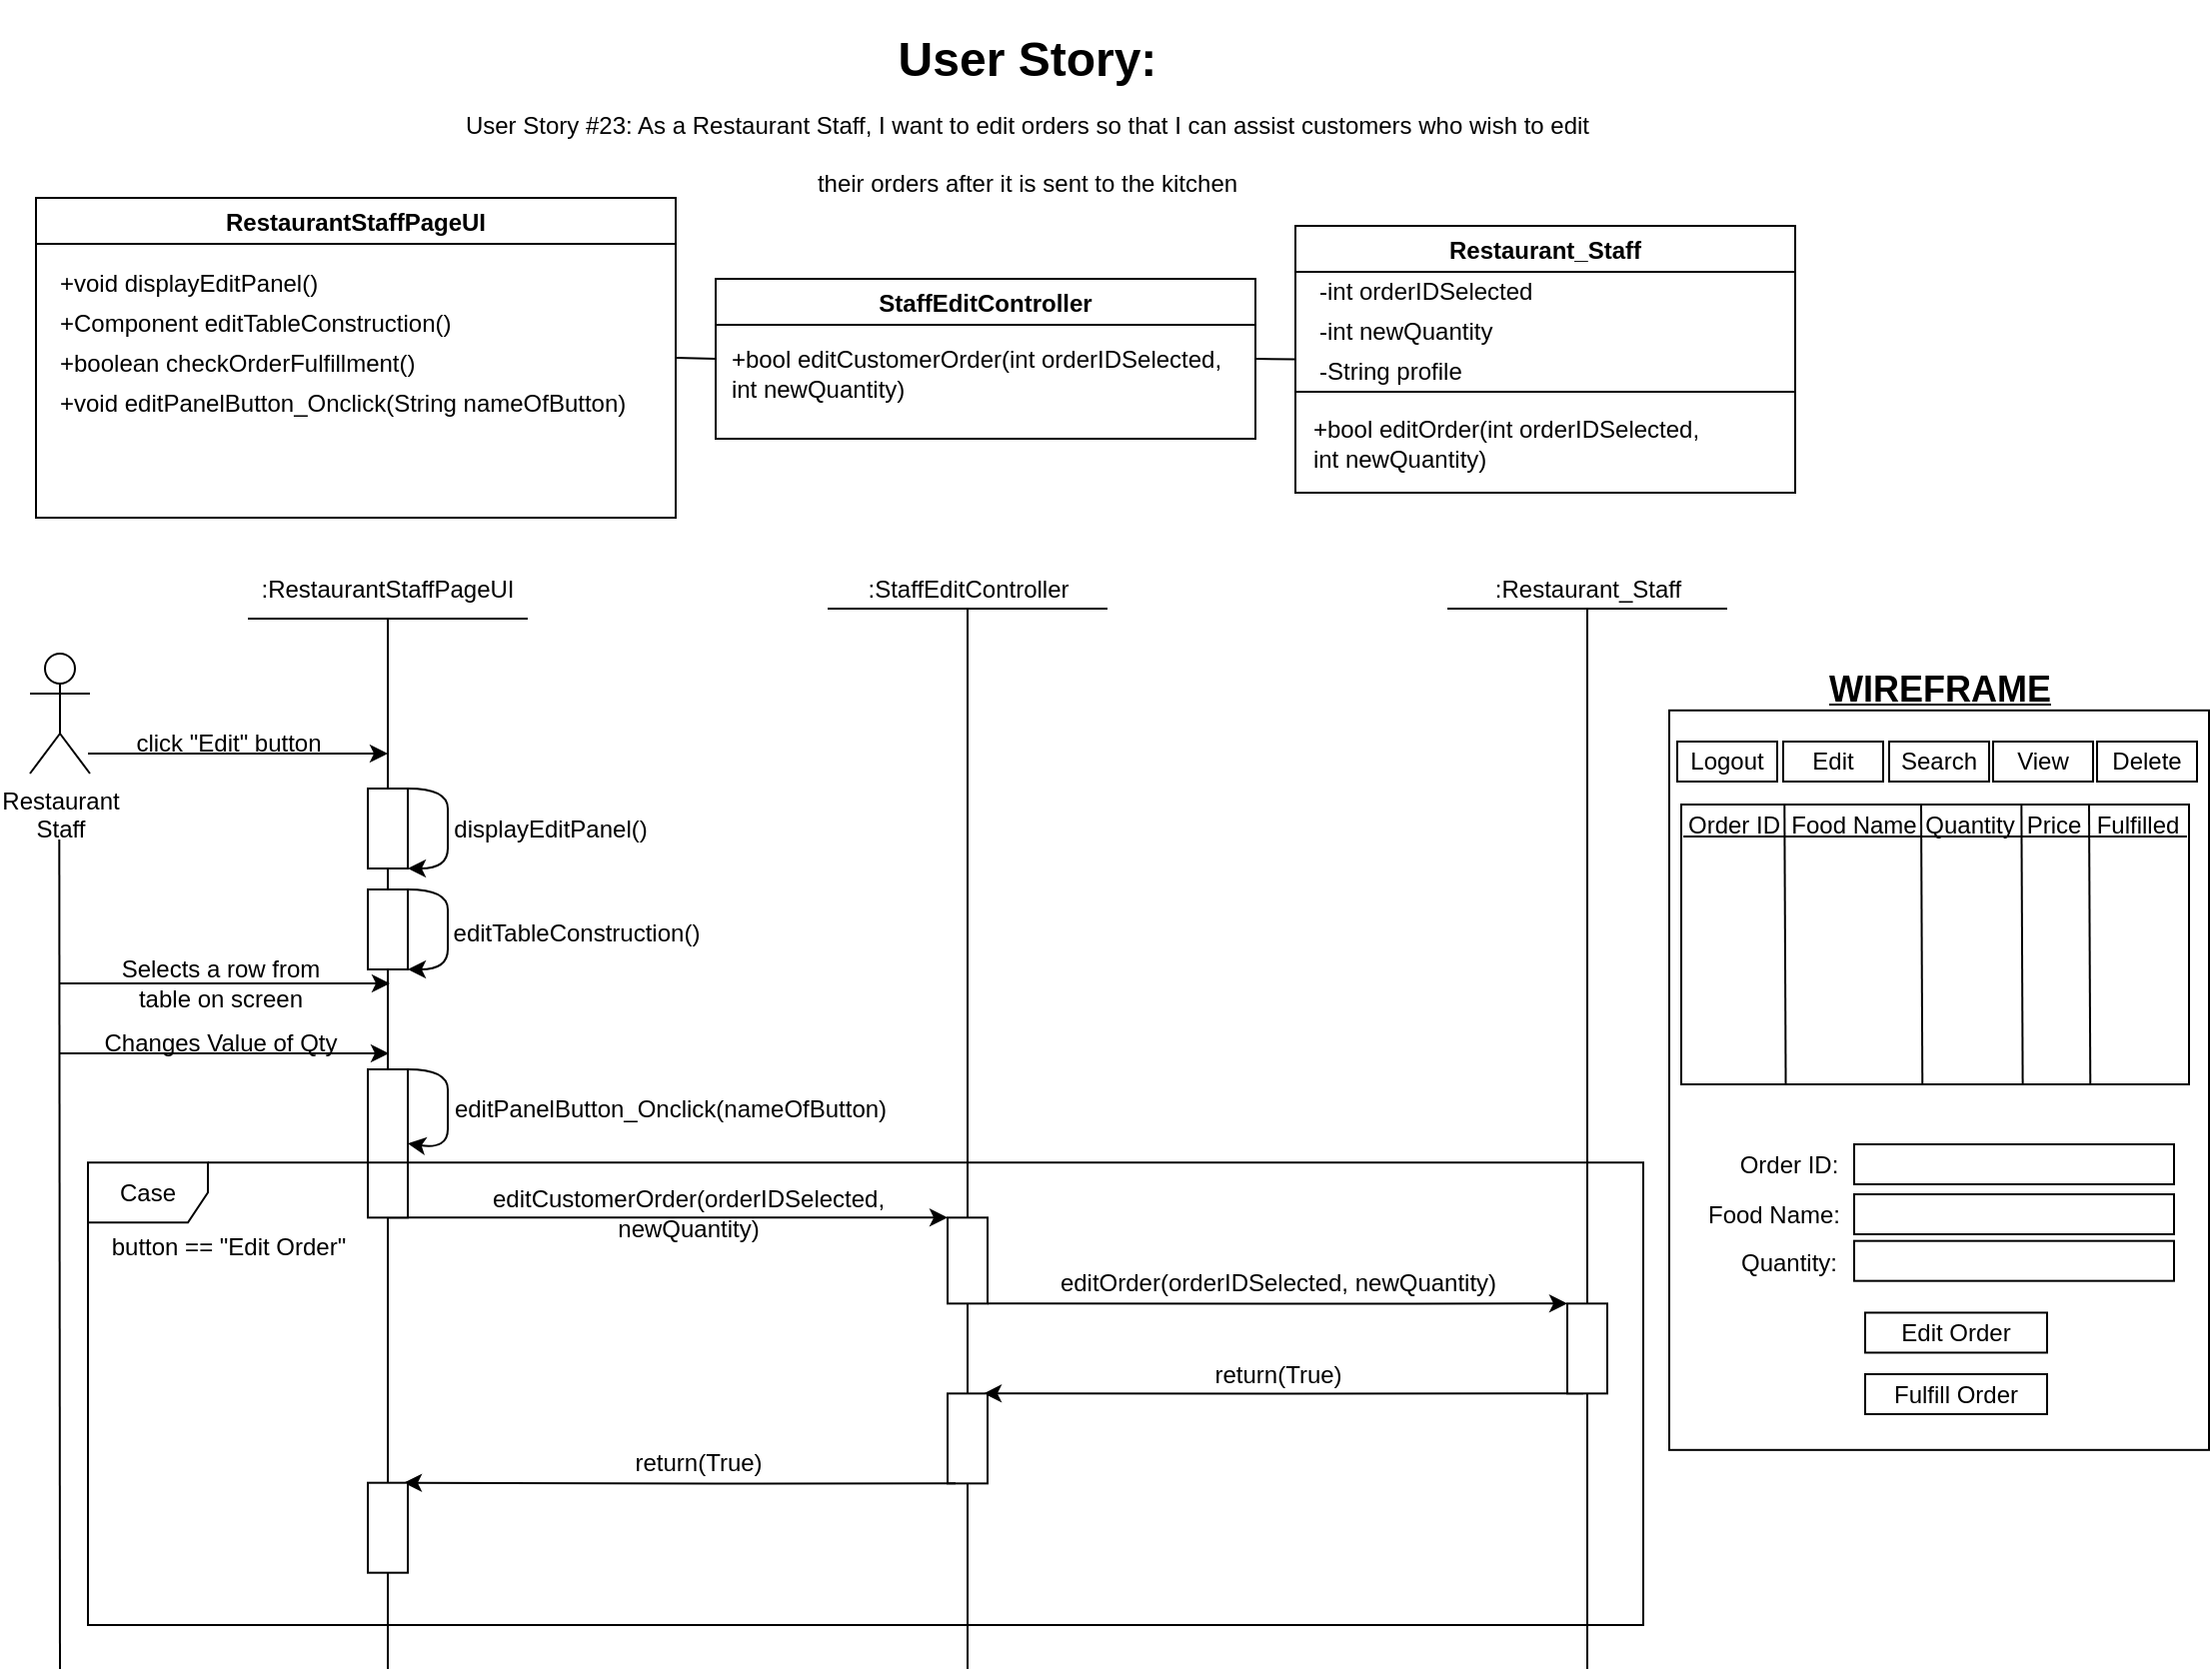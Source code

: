 <mxfile version="17.4.2" type="device"><diagram id="kgpKYQtTHZ0yAKxKKP6v" name="Page-1"><mxGraphModel dx="1574" dy="1293" grid="1" gridSize="10" guides="1" tooltips="1" connect="1" arrows="1" fold="1" page="1" pageScale="1" pageWidth="1100" pageHeight="850" math="0" shadow="0"><root><mxCell id="0"/><mxCell id="1" parent="0"/><mxCell id="jZgrcrFYeaZh8gr0yXMg-41" value="" style="rounded=0;whiteSpace=wrap;html=1;" parent="1" vertex="1"><mxGeometry x="850" y="360.41" width="270" height="370" as="geometry"/></mxCell><mxCell id="jZgrcrFYeaZh8gr0yXMg-2" value="RestaurantStaffPageUI" style="swimlane;" parent="1" vertex="1"><mxGeometry x="33" y="104" width="320" height="160" as="geometry"/></mxCell><mxCell id="jZgrcrFYeaZh8gr0yXMg-3" value="+void displayEditPanel()" style="text;html=1;align=left;verticalAlign=middle;resizable=0;points=[];autosize=1;strokeColor=none;fillColor=none;" parent="jZgrcrFYeaZh8gr0yXMg-2" vertex="1"><mxGeometry x="10" y="33" width="140" height="20" as="geometry"/></mxCell><mxCell id="jZgrcrFYeaZh8gr0yXMg-5" value="+Component editTableConstruction()" style="text;html=1;align=left;verticalAlign=middle;resizable=0;points=[];autosize=1;strokeColor=none;fillColor=none;" parent="jZgrcrFYeaZh8gr0yXMg-2" vertex="1"><mxGeometry x="10" y="53" width="210" height="20" as="geometry"/></mxCell><mxCell id="jZgrcrFYeaZh8gr0yXMg-97" value="+boolean checkOrderFulfillment()" style="text;html=1;align=left;verticalAlign=middle;resizable=0;points=[];autosize=1;strokeColor=none;fillColor=none;" parent="jZgrcrFYeaZh8gr0yXMg-2" vertex="1"><mxGeometry x="10" y="73" width="190" height="20" as="geometry"/></mxCell><mxCell id="jZgrcrFYeaZh8gr0yXMg-98" value="+void editPanelButton_Onclick(String nameOfButton)" style="text;html=1;align=left;verticalAlign=middle;resizable=0;points=[];autosize=1;strokeColor=none;fillColor=none;" parent="jZgrcrFYeaZh8gr0yXMg-2" vertex="1"><mxGeometry x="10" y="93" width="300" height="20" as="geometry"/></mxCell><mxCell id="jZgrcrFYeaZh8gr0yXMg-6" value="StaffEditController" style="swimlane;startSize=23;" parent="1" vertex="1"><mxGeometry x="373" y="144.5" width="270" height="80" as="geometry"/></mxCell><mxCell id="jZgrcrFYeaZh8gr0yXMg-7" value="&lt;div style=&quot;text-align: left&quot;&gt;&lt;span&gt;+bool editCustomerOrder(int orderIDSelected,&lt;/span&gt;&lt;/div&gt;&lt;div style=&quot;text-align: left&quot;&gt;&lt;span&gt;int newQuantity)&lt;/span&gt;&lt;/div&gt;" style="text;html=1;align=center;verticalAlign=middle;resizable=0;points=[];autosize=1;strokeColor=none;fillColor=none;" parent="jZgrcrFYeaZh8gr0yXMg-6" vertex="1"><mxGeometry y="32" width="260" height="30" as="geometry"/></mxCell><mxCell id="jZgrcrFYeaZh8gr0yXMg-8" value="Restaurant_Staff" style="swimlane;" parent="1" vertex="1"><mxGeometry x="663" y="118" width="250" height="133.5" as="geometry"/></mxCell><mxCell id="jZgrcrFYeaZh8gr0yXMg-9" value="-int orderIDSelected" style="text;html=1;align=left;verticalAlign=middle;resizable=0;points=[];autosize=1;strokeColor=none;fillColor=none;" parent="jZgrcrFYeaZh8gr0yXMg-8" vertex="1"><mxGeometry x="10" y="23" width="120" height="20" as="geometry"/></mxCell><mxCell id="jZgrcrFYeaZh8gr0yXMg-10" value="-int newQuantity" style="text;html=1;align=left;verticalAlign=middle;resizable=0;points=[];autosize=1;strokeColor=none;fillColor=none;" parent="jZgrcrFYeaZh8gr0yXMg-8" vertex="1"><mxGeometry x="10" y="43" width="100" height="20" as="geometry"/></mxCell><mxCell id="jZgrcrFYeaZh8gr0yXMg-11" value="-String profile" style="text;html=1;align=left;verticalAlign=middle;resizable=0;points=[];autosize=1;strokeColor=none;fillColor=none;" parent="jZgrcrFYeaZh8gr0yXMg-8" vertex="1"><mxGeometry x="10" y="63" width="90" height="20" as="geometry"/></mxCell><mxCell id="jZgrcrFYeaZh8gr0yXMg-12" value="" style="endArrow=none;html=1;rounded=0;" parent="jZgrcrFYeaZh8gr0yXMg-8" edge="1"><mxGeometry width="50" height="50" relative="1" as="geometry"><mxPoint y="83" as="sourcePoint"/><mxPoint x="250" y="83" as="targetPoint"/></mxGeometry></mxCell><mxCell id="jZgrcrFYeaZh8gr0yXMg-14" value="&lt;div style=&quot;text-align: justify&quot;&gt;&lt;span&gt;+bool editOrder(int orderIDSelected,&lt;/span&gt;&lt;/div&gt;&lt;div style=&quot;text-align: justify&quot;&gt;&lt;span&gt;int newQuantity)&lt;/span&gt;&lt;/div&gt;" style="text;html=1;align=center;verticalAlign=middle;resizable=0;points=[];autosize=1;strokeColor=none;fillColor=none;" parent="jZgrcrFYeaZh8gr0yXMg-8" vertex="1"><mxGeometry y="93.5" width="210" height="30" as="geometry"/></mxCell><mxCell id="jZgrcrFYeaZh8gr0yXMg-15" value="" style="endArrow=none;html=1;rounded=0;exitX=1;exitY=0.5;exitDx=0;exitDy=0;entryX=0;entryY=0.5;entryDx=0;entryDy=0;" parent="1" source="jZgrcrFYeaZh8gr0yXMg-2" target="jZgrcrFYeaZh8gr0yXMg-6" edge="1"><mxGeometry width="50" height="50" relative="1" as="geometry"><mxPoint x="579" y="414.5" as="sourcePoint"/><mxPoint x="629" y="364.5" as="targetPoint"/></mxGeometry></mxCell><mxCell id="jZgrcrFYeaZh8gr0yXMg-16" value="" style="endArrow=none;html=1;rounded=0;entryX=0;entryY=0.5;entryDx=0;entryDy=0;exitX=1;exitY=0.5;exitDx=0;exitDy=0;" parent="1" source="jZgrcrFYeaZh8gr0yXMg-6" target="jZgrcrFYeaZh8gr0yXMg-8" edge="1"><mxGeometry width="50" height="50" relative="1" as="geometry"><mxPoint x="579" y="234.5" as="sourcePoint"/><mxPoint x="579" y="264.5" as="targetPoint"/></mxGeometry></mxCell><mxCell id="jZgrcrFYeaZh8gr0yXMg-17" style="edgeStyle=orthogonalEdgeStyle;rounded=0;orthogonalLoop=1;jettySize=auto;html=1;" parent="1" edge="1"><mxGeometry relative="1" as="geometry"><mxPoint x="209" y="382" as="targetPoint"/><Array as="points"><mxPoint x="109" y="382"/><mxPoint x="109" y="382"/></Array><mxPoint x="59" y="382" as="sourcePoint"/></mxGeometry></mxCell><mxCell id="jZgrcrFYeaZh8gr0yXMg-18" value="Restaurant&lt;br&gt;Staff" style="shape=umlActor;verticalLabelPosition=bottom;verticalAlign=top;html=1;outlineConnect=0;" parent="1" vertex="1"><mxGeometry x="30" y="332" width="30" height="60" as="geometry"/></mxCell><mxCell id="jZgrcrFYeaZh8gr0yXMg-19" value=":RestaurantStaffPageUI" style="text;html=1;strokeColor=none;fillColor=none;align=center;verticalAlign=middle;whiteSpace=wrap;rounded=0;" parent="1" vertex="1"><mxGeometry x="179" y="284.5" width="60" height="30" as="geometry"/></mxCell><mxCell id="jZgrcrFYeaZh8gr0yXMg-20" value=":StaffEditController" style="text;html=1;align=center;verticalAlign=middle;resizable=0;points=[];autosize=1;strokeColor=none;fillColor=none;" parent="1" vertex="1"><mxGeometry x="439" y="289.5" width="120" height="20" as="geometry"/></mxCell><mxCell id="jZgrcrFYeaZh8gr0yXMg-21" value=":Restaurant_Staff" style="text;html=1;align=center;verticalAlign=middle;resizable=0;points=[];autosize=1;strokeColor=none;fillColor=none;" parent="1" vertex="1"><mxGeometry x="754" y="289.5" width="110" height="20" as="geometry"/></mxCell><mxCell id="jZgrcrFYeaZh8gr0yXMg-22" value="" style="endArrow=none;html=1;rounded=0;" parent="1" edge="1"><mxGeometry width="50" height="50" relative="1" as="geometry"><mxPoint x="139" y="314.5" as="sourcePoint"/><mxPoint x="279.0" y="314.5" as="targetPoint"/></mxGeometry></mxCell><mxCell id="jZgrcrFYeaZh8gr0yXMg-23" value="" style="endArrow=none;html=1;rounded=0;" parent="1" edge="1"><mxGeometry width="50" height="50" relative="1" as="geometry"><mxPoint x="429.0" y="309.5" as="sourcePoint"/><mxPoint x="569" y="309.5" as="targetPoint"/></mxGeometry></mxCell><mxCell id="jZgrcrFYeaZh8gr0yXMg-24" value="" style="endArrow=none;html=1;rounded=0;" parent="1" edge="1"><mxGeometry width="50" height="50" relative="1" as="geometry"><mxPoint x="739" y="309.5" as="sourcePoint"/><mxPoint x="879" y="309.5" as="targetPoint"/></mxGeometry></mxCell><mxCell id="jZgrcrFYeaZh8gr0yXMg-25" value="" style="curved=1;endArrow=classic;html=1;rounded=0;entryX=1;entryY=0.5;entryDx=0;entryDy=0;exitX=1;exitY=0;exitDx=0;exitDy=0;" parent="1" source="jZgrcrFYeaZh8gr0yXMg-60" target="jZgrcrFYeaZh8gr0yXMg-60" edge="1"><mxGeometry width="50" height="50" relative="1" as="geometry"><mxPoint x="219" y="600.0" as="sourcePoint"/><mxPoint x="269" y="550" as="targetPoint"/><Array as="points"><mxPoint x="239" y="540"/><mxPoint x="239" y="560"/><mxPoint x="239" y="580"/></Array></mxGeometry></mxCell><mxCell id="jZgrcrFYeaZh8gr0yXMg-26" value="&lt;span style=&quot;text-align: left&quot;&gt;editPanelButton_Onclick(nameOfButton)&lt;/span&gt;" style="text;html=1;align=center;verticalAlign=middle;resizable=0;points=[];autosize=1;strokeColor=none;fillColor=none;" parent="1" vertex="1"><mxGeometry x="235" y="550" width="230" height="20" as="geometry"/></mxCell><mxCell id="jZgrcrFYeaZh8gr0yXMg-27" value="" style="endArrow=classic;html=1;rounded=0;entryX=0;entryY=0;entryDx=0;entryDy=0;" parent="1" edge="1"><mxGeometry width="50" height="50" relative="1" as="geometry"><mxPoint x="209" y="614.17" as="sourcePoint"/><mxPoint x="489" y="614.17" as="targetPoint"/></mxGeometry></mxCell><mxCell id="jZgrcrFYeaZh8gr0yXMg-28" value="editCustomerOrder(orderIDSelected,&lt;br&gt;newQuantity)" style="text;html=1;align=center;verticalAlign=middle;resizable=0;points=[];autosize=1;strokeColor=none;fillColor=none;" parent="1" vertex="1"><mxGeometry x="254" y="597.17" width="210" height="30" as="geometry"/></mxCell><mxCell id="jZgrcrFYeaZh8gr0yXMg-29" style="edgeStyle=orthogonalEdgeStyle;rounded=0;orthogonalLoop=1;jettySize=auto;html=1;exitX=1;exitY=1;exitDx=0;exitDy=0;entryX=0;entryY=0;entryDx=0;entryDy=0;" parent="1" source="jZgrcrFYeaZh8gr0yXMg-57" target="jZgrcrFYeaZh8gr0yXMg-53" edge="1"><mxGeometry relative="1" as="geometry"><Array as="points"><mxPoint x="723" y="657.17"/><mxPoint x="723" y="657.17"/></Array><mxPoint x="509" y="662.17" as="sourcePoint"/></mxGeometry></mxCell><mxCell id="jZgrcrFYeaZh8gr0yXMg-30" value="" style="endArrow=none;html=1;rounded=0;startArrow=none;entryX=0.5;entryY=1;entryDx=0;entryDy=0;entryPerimeter=0;" parent="1" source="jZgrcrFYeaZh8gr0yXMg-100" target="jZgrcrFYeaZh8gr0yXMg-20" edge="1"><mxGeometry width="50" height="50" relative="1" as="geometry"><mxPoint x="499" y="987" as="sourcePoint"/><mxPoint x="497" y="304.5" as="targetPoint"/></mxGeometry></mxCell><mxCell id="jZgrcrFYeaZh8gr0yXMg-31" value="editOrder(orderIDSelected, newQuantity)" style="text;html=1;align=center;verticalAlign=middle;resizable=0;points=[];autosize=1;strokeColor=none;fillColor=none;" parent="1" vertex="1"><mxGeometry x="539" y="637.17" width="230" height="20" as="geometry"/></mxCell><mxCell id="jZgrcrFYeaZh8gr0yXMg-34" value="" style="endArrow=none;html=1;rounded=0;entryX=0.5;entryY=0.982;entryDx=0;entryDy=0;entryPerimeter=0;" parent="1" target="jZgrcrFYeaZh8gr0yXMg-21" edge="1"><mxGeometry width="50" height="50" relative="1" as="geometry"><mxPoint x="809" y="840" as="sourcePoint"/><mxPoint x="809" y="314.5" as="targetPoint"/></mxGeometry></mxCell><mxCell id="jZgrcrFYeaZh8gr0yXMg-42" value="Logout" style="rounded=0;whiteSpace=wrap;html=1;" parent="1" vertex="1"><mxGeometry x="854" y="376" width="50" height="20" as="geometry"/></mxCell><mxCell id="jZgrcrFYeaZh8gr0yXMg-43" value="Edit" style="rounded=0;whiteSpace=wrap;html=1;" parent="1" vertex="1"><mxGeometry x="907" y="376" width="50" height="20" as="geometry"/></mxCell><mxCell id="jZgrcrFYeaZh8gr0yXMg-44" value="Search" style="rounded=0;whiteSpace=wrap;html=1;" parent="1" vertex="1"><mxGeometry x="960" y="376" width="50" height="20" as="geometry"/></mxCell><mxCell id="jZgrcrFYeaZh8gr0yXMg-45" value="View" style="rounded=0;whiteSpace=wrap;html=1;" parent="1" vertex="1"><mxGeometry x="1012" y="376" width="50" height="20" as="geometry"/></mxCell><mxCell id="jZgrcrFYeaZh8gr0yXMg-46" value="Delete" style="rounded=0;whiteSpace=wrap;html=1;" parent="1" vertex="1"><mxGeometry x="1064" y="376" width="50" height="20" as="geometry"/></mxCell><mxCell id="jZgrcrFYeaZh8gr0yXMg-47" value="Order ID:" style="text;html=1;strokeColor=none;fillColor=none;align=center;verticalAlign=middle;whiteSpace=wrap;rounded=0;" parent="1" vertex="1"><mxGeometry x="879.5" y="572.5" width="60" height="30" as="geometry"/></mxCell><mxCell id="jZgrcrFYeaZh8gr0yXMg-48" value="Food Name:" style="text;html=1;strokeColor=none;fillColor=none;align=center;verticalAlign=middle;whiteSpace=wrap;rounded=0;" parent="1" vertex="1"><mxGeometry x="865.25" y="597.5" width="74.5" height="30" as="geometry"/></mxCell><mxCell id="jZgrcrFYeaZh8gr0yXMg-49" value="" style="rounded=0;whiteSpace=wrap;html=1;" parent="1" vertex="1"><mxGeometry x="942.5" y="577.5" width="160" height="20" as="geometry"/></mxCell><mxCell id="jZgrcrFYeaZh8gr0yXMg-50" value="" style="rounded=0;whiteSpace=wrap;html=1;" parent="1" vertex="1"><mxGeometry x="942.5" y="602.5" width="160" height="20" as="geometry"/></mxCell><mxCell id="jZgrcrFYeaZh8gr0yXMg-51" value="Edit Order" style="rounded=0;whiteSpace=wrap;html=1;" parent="1" vertex="1"><mxGeometry x="948" y="661.73" width="91" height="20" as="geometry"/></mxCell><mxCell id="jZgrcrFYeaZh8gr0yXMg-52" value="&lt;b&gt;&lt;u&gt;&lt;font style=&quot;font-size: 18px&quot;&gt;WIREFRAME&lt;/font&gt;&lt;/u&gt;&lt;/b&gt;" style="text;html=1;align=center;verticalAlign=middle;resizable=0;points=[];autosize=1;strokeColor=none;fillColor=none;" parent="1" vertex="1"><mxGeometry x="920" y="340" width="130" height="20" as="geometry"/></mxCell><mxCell id="jZgrcrFYeaZh8gr0yXMg-102" style="edgeStyle=orthogonalEdgeStyle;rounded=0;orthogonalLoop=1;jettySize=auto;html=1;exitX=0;exitY=1;exitDx=0;exitDy=0;entryX=0.5;entryY=0;entryDx=0;entryDy=0;fontSize=12;" parent="1" edge="1"><mxGeometry relative="1" as="geometry"><mxPoint x="807" y="702.17" as="sourcePoint"/><mxPoint x="507" y="702.17" as="targetPoint"/><Array as="points"><mxPoint x="663" y="702.17"/><mxPoint x="663" y="702.17"/></Array></mxGeometry></mxCell><mxCell id="jZgrcrFYeaZh8gr0yXMg-53" value="" style="rounded=0;whiteSpace=wrap;html=1;" parent="1" vertex="1"><mxGeometry x="799" y="657.17" width="20" height="45" as="geometry"/></mxCell><mxCell id="jZgrcrFYeaZh8gr0yXMg-54" value="click &quot;Edit&quot; button" style="text;html=1;align=center;verticalAlign=middle;resizable=0;points=[];autosize=1;strokeColor=none;fillColor=none;" parent="1" vertex="1"><mxGeometry x="74" y="367" width="110" height="20" as="geometry"/></mxCell><mxCell id="jZgrcrFYeaZh8gr0yXMg-57" value="" style="rounded=0;whiteSpace=wrap;html=1;" parent="1" vertex="1"><mxGeometry x="489" y="614.17" width="20" height="43" as="geometry"/></mxCell><mxCell id="jZgrcrFYeaZh8gr0yXMg-58" value="" style="endArrow=none;html=1;rounded=0;fontSize=17;" parent="1" edge="1"><mxGeometry width="50" height="50" relative="1" as="geometry"><mxPoint x="209" y="840" as="sourcePoint"/><mxPoint x="209" y="314.5" as="targetPoint"/></mxGeometry></mxCell><mxCell id="jZgrcrFYeaZh8gr0yXMg-60" value="" style="rounded=0;whiteSpace=wrap;html=1;" parent="1" vertex="1"><mxGeometry x="199" y="540" width="20" height="74.17" as="geometry"/></mxCell><mxCell id="jZgrcrFYeaZh8gr0yXMg-63" value="" style="curved=1;endArrow=classic;html=1;rounded=0;entryX=1;entryY=1;entryDx=0;entryDy=0;exitX=1;exitY=0;exitDx=0;exitDy=0;" parent="1" source="jZgrcrFYeaZh8gr0yXMg-64" target="jZgrcrFYeaZh8gr0yXMg-64" edge="1"><mxGeometry width="50" height="50" relative="1" as="geometry"><mxPoint x="219" y="459.5" as="sourcePoint"/><mxPoint x="269" y="409.5" as="targetPoint"/><Array as="points"><mxPoint x="239" y="399.5"/><mxPoint x="239" y="419.5"/><mxPoint x="239" y="439.5"/></Array></mxGeometry></mxCell><mxCell id="jZgrcrFYeaZh8gr0yXMg-64" value="" style="rounded=0;whiteSpace=wrap;html=1;" parent="1" vertex="1"><mxGeometry x="199" y="399.5" width="20" height="40" as="geometry"/></mxCell><mxCell id="jZgrcrFYeaZh8gr0yXMg-65" value="&lt;span style=&quot;font-size: 12px&quot;&gt;displayEditPanel()&lt;/span&gt;" style="text;html=1;align=center;verticalAlign=middle;resizable=0;points=[];autosize=1;strokeColor=none;fillColor=none;fontSize=16;" parent="1" vertex="1"><mxGeometry x="235" y="402.5" width="110" height="30" as="geometry"/></mxCell><mxCell id="jZgrcrFYeaZh8gr0yXMg-84" value="" style="rounded=0;whiteSpace=wrap;html=1;" parent="1" vertex="1"><mxGeometry x="856" y="407.5" width="254" height="140" as="geometry"/></mxCell><mxCell id="jZgrcrFYeaZh8gr0yXMg-81" value="Quantity:" style="text;html=1;strokeColor=none;fillColor=none;align=center;verticalAlign=middle;whiteSpace=wrap;rounded=0;" parent="1" vertex="1"><mxGeometry x="872.5" y="622.5" width="74" height="28.33" as="geometry"/></mxCell><mxCell id="jZgrcrFYeaZh8gr0yXMg-82" value="" style="rounded=0;whiteSpace=wrap;html=1;" parent="1" vertex="1"><mxGeometry x="942.5" y="625.83" width="160" height="20" as="geometry"/></mxCell><mxCell id="jZgrcrFYeaZh8gr0yXMg-83" value="Fulfill Order" style="rounded=0;whiteSpace=wrap;html=1;" parent="1" vertex="1"><mxGeometry x="948" y="692.5" width="91" height="20" as="geometry"/></mxCell><mxCell id="jZgrcrFYeaZh8gr0yXMg-85" value="Order ID" style="text;html=1;align=center;verticalAlign=middle;resizable=0;points=[];autosize=1;strokeColor=none;fillColor=none;" parent="1" vertex="1"><mxGeometry x="852" y="407.5" width="60" height="20" as="geometry"/></mxCell><mxCell id="jZgrcrFYeaZh8gr0yXMg-86" value="Food Name" style="text;html=1;align=center;verticalAlign=middle;resizable=0;points=[];autosize=1;strokeColor=none;fillColor=none;" parent="1" vertex="1"><mxGeometry x="902" y="407.5" width="80" height="20" as="geometry"/></mxCell><mxCell id="jZgrcrFYeaZh8gr0yXMg-87" value="Quantity" style="text;html=1;align=center;verticalAlign=middle;resizable=0;points=[];autosize=1;strokeColor=none;fillColor=none;" parent="1" vertex="1"><mxGeometry x="970" y="407.5" width="60" height="20" as="geometry"/></mxCell><mxCell id="jZgrcrFYeaZh8gr0yXMg-88" value="Price" style="text;html=1;align=center;verticalAlign=middle;resizable=0;points=[];autosize=1;strokeColor=none;fillColor=none;" parent="1" vertex="1"><mxGeometry x="1022" y="407.5" width="40" height="20" as="geometry"/></mxCell><mxCell id="jZgrcrFYeaZh8gr0yXMg-89" value="Fulfilled" style="text;html=1;align=center;verticalAlign=middle;resizable=0;points=[];autosize=1;strokeColor=none;fillColor=none;" parent="1" vertex="1"><mxGeometry x="1054" y="407.5" width="60" height="20" as="geometry"/></mxCell><mxCell id="jZgrcrFYeaZh8gr0yXMg-90" value="" style="endArrow=none;html=1;rounded=0;entryX=0.033;entryY=-0.067;entryDx=0;entryDy=0;entryPerimeter=0;exitX=0.194;exitY=0.99;exitDx=0;exitDy=0;exitPerimeter=0;" parent="1" edge="1"><mxGeometry width="50" height="50" relative="1" as="geometry"><mxPoint x="908.276" y="547.1" as="sourcePoint"/><mxPoint x="907.64" y="407.16" as="targetPoint"/></mxGeometry></mxCell><mxCell id="jZgrcrFYeaZh8gr0yXMg-91" value="" style="endArrow=none;html=1;rounded=0;entryX=0.033;entryY=-0.067;entryDx=0;entryDy=0;entryPerimeter=0;exitX=0.194;exitY=0.99;exitDx=0;exitDy=0;exitPerimeter=0;" parent="1" edge="1"><mxGeometry width="50" height="50" relative="1" as="geometry"><mxPoint x="976.636" y="547.44" as="sourcePoint"/><mxPoint x="976" y="407.5" as="targetPoint"/></mxGeometry></mxCell><mxCell id="jZgrcrFYeaZh8gr0yXMg-92" value="" style="endArrow=none;html=1;rounded=0;entryX=0.033;entryY=-0.067;entryDx=0;entryDy=0;entryPerimeter=0;exitX=0.194;exitY=0.99;exitDx=0;exitDy=0;exitPerimeter=0;" parent="1" edge="1"><mxGeometry width="50" height="50" relative="1" as="geometry"><mxPoint x="1026.816" y="547.94" as="sourcePoint"/><mxPoint x="1026.18" y="408" as="targetPoint"/></mxGeometry></mxCell><mxCell id="jZgrcrFYeaZh8gr0yXMg-93" value="" style="endArrow=none;html=1;rounded=0;entryX=0.033;entryY=-0.067;entryDx=0;entryDy=0;entryPerimeter=0;exitX=0.194;exitY=0.99;exitDx=0;exitDy=0;exitPerimeter=0;" parent="1" edge="1"><mxGeometry width="50" height="50" relative="1" as="geometry"><mxPoint x="1060.636" y="547.5" as="sourcePoint"/><mxPoint x="1060" y="407.56" as="targetPoint"/></mxGeometry></mxCell><mxCell id="jZgrcrFYeaZh8gr0yXMg-94" value="" style="endArrow=none;html=1;rounded=0;exitX=0.194;exitY=0.99;exitDx=0;exitDy=0;exitPerimeter=0;" parent="1" edge="1"><mxGeometry width="50" height="50" relative="1" as="geometry"><mxPoint x="856.996" y="423.5" as="sourcePoint"/><mxPoint x="1109" y="423.5" as="targetPoint"/></mxGeometry></mxCell><mxCell id="jZgrcrFYeaZh8gr0yXMg-99" value="&lt;h1&gt;User Story:&lt;br&gt;&lt;font style=&quot;font-size: 12px ; font-weight: normal&quot;&gt;User Story #23: As a Restaurant Staff, I want to edit orders so that I can assist customers who wish to edit&lt;br&gt;their orders after it is sent to the kitchen&lt;/font&gt;&lt;/h1&gt;" style="text;html=1;strokeColor=none;fillColor=none;spacing=5;spacingTop=-20;whiteSpace=wrap;overflow=hidden;rounded=0;align=center;" parent="1" vertex="1"><mxGeometry x="239" y="15" width="580" height="100" as="geometry"/></mxCell><mxCell id="jZgrcrFYeaZh8gr0yXMg-100" value="" style="rounded=0;whiteSpace=wrap;html=1;" parent="1" vertex="1"><mxGeometry x="489" y="702.17" width="20" height="45" as="geometry"/></mxCell><mxCell id="jZgrcrFYeaZh8gr0yXMg-101" value="" style="endArrow=none;html=1;rounded=0;startArrow=none;entryX=0.5;entryY=1;entryDx=0;entryDy=0;entryPerimeter=0;" parent="1" target="jZgrcrFYeaZh8gr0yXMg-100" edge="1"><mxGeometry width="50" height="50" relative="1" as="geometry"><mxPoint x="499" y="840" as="sourcePoint"/><mxPoint x="499" y="309.5" as="targetPoint"/></mxGeometry></mxCell><mxCell id="jZgrcrFYeaZh8gr0yXMg-103" value="return(True)" style="text;html=1;align=center;verticalAlign=middle;resizable=0;points=[];autosize=1;strokeColor=none;fillColor=none;fontSize=12;" parent="1" vertex="1"><mxGeometry x="614" y="682.5" width="80" height="20" as="geometry"/></mxCell><mxCell id="jZgrcrFYeaZh8gr0yXMg-104" style="edgeStyle=orthogonalEdgeStyle;rounded=0;orthogonalLoop=1;jettySize=auto;html=1;entryX=0.5;entryY=0;entryDx=0;entryDy=0;fontSize=12;" parent="1" edge="1"><mxGeometry relative="1" as="geometry"><mxPoint x="493" y="747.17" as="sourcePoint"/><mxPoint x="217" y="746.84" as="targetPoint"/><Array as="points"><mxPoint x="373" y="746.84"/><mxPoint x="373" y="746.84"/></Array></mxGeometry></mxCell><mxCell id="jZgrcrFYeaZh8gr0yXMg-105" value="" style="rounded=0;whiteSpace=wrap;html=1;" parent="1" vertex="1"><mxGeometry x="199" y="746.84" width="20" height="45" as="geometry"/></mxCell><mxCell id="jZgrcrFYeaZh8gr0yXMg-106" value="return(True)" style="text;html=1;align=center;verticalAlign=middle;resizable=0;points=[];autosize=1;strokeColor=none;fillColor=none;fontSize=12;" parent="1" vertex="1"><mxGeometry x="324" y="727.17" width="80" height="20" as="geometry"/></mxCell><mxCell id="zjGWkaBwXdOVX580WXJV-2" value="" style="curved=1;endArrow=classic;html=1;rounded=0;entryX=1;entryY=1;entryDx=0;entryDy=0;exitX=1;exitY=0;exitDx=0;exitDy=0;" parent="1" source="zjGWkaBwXdOVX580WXJV-3" target="zjGWkaBwXdOVX580WXJV-3" edge="1"><mxGeometry width="50" height="50" relative="1" as="geometry"><mxPoint x="219" y="510" as="sourcePoint"/><mxPoint x="269" y="460" as="targetPoint"/><Array as="points"><mxPoint x="239" y="450"/><mxPoint x="239" y="470"/><mxPoint x="239" y="490"/></Array></mxGeometry></mxCell><mxCell id="zjGWkaBwXdOVX580WXJV-3" value="" style="rounded=0;whiteSpace=wrap;html=1;" parent="1" vertex="1"><mxGeometry x="199" y="450" width="20" height="40" as="geometry"/></mxCell><mxCell id="zjGWkaBwXdOVX580WXJV-4" value="&lt;span style=&quot;font-size: 12px&quot;&gt;editTableConstruction()&lt;/span&gt;" style="text;html=1;align=center;verticalAlign=middle;resizable=0;points=[];autosize=1;strokeColor=none;fillColor=none;fontSize=16;" parent="1" vertex="1"><mxGeometry x="233" y="455" width="140" height="30" as="geometry"/></mxCell><mxCell id="zjGWkaBwXdOVX580WXJV-5" style="edgeStyle=orthogonalEdgeStyle;rounded=0;orthogonalLoop=1;jettySize=auto;html=1;" parent="1" edge="1"><mxGeometry relative="1" as="geometry"><mxPoint x="210" y="497" as="targetPoint"/><Array as="points"><mxPoint x="105" y="497"/><mxPoint x="105" y="497"/></Array><mxPoint x="45" y="497" as="sourcePoint"/></mxGeometry></mxCell><mxCell id="zjGWkaBwXdOVX580WXJV-6" value="Selects a row from&lt;br&gt;table on screen" style="text;html=1;align=center;verticalAlign=middle;resizable=0;points=[];autosize=1;strokeColor=none;fillColor=none;" parent="1" vertex="1"><mxGeometry x="70" y="482" width="110" height="30" as="geometry"/></mxCell><mxCell id="zjGWkaBwXdOVX580WXJV-7" value="" style="endArrow=none;html=1;rounded=0;" parent="1" edge="1"><mxGeometry width="50" height="50" relative="1" as="geometry"><mxPoint x="45" y="840" as="sourcePoint"/><mxPoint x="44.66" y="425" as="targetPoint"/></mxGeometry></mxCell><mxCell id="zjGWkaBwXdOVX580WXJV-9" style="edgeStyle=orthogonalEdgeStyle;rounded=0;orthogonalLoop=1;jettySize=auto;html=1;" parent="1" edge="1"><mxGeometry relative="1" as="geometry"><mxPoint x="209.5" y="532" as="targetPoint"/><Array as="points"><mxPoint x="104.5" y="532"/><mxPoint x="104.5" y="532"/></Array><mxPoint x="44.5" y="532" as="sourcePoint"/></mxGeometry></mxCell><mxCell id="zjGWkaBwXdOVX580WXJV-10" value="Changes Value of Qty" style="text;html=1;align=center;verticalAlign=middle;resizable=0;points=[];autosize=1;strokeColor=none;fillColor=none;" parent="1" vertex="1"><mxGeometry x="60" y="517" width="130" height="20" as="geometry"/></mxCell><mxCell id="mTI5b1SohpREKTq00TBL-1" value="Case" style="shape=umlFrame;whiteSpace=wrap;html=1;" parent="1" vertex="1"><mxGeometry x="59" y="586.59" width="778" height="231.41" as="geometry"/></mxCell><mxCell id="mTI5b1SohpREKTq00TBL-2" value="button == &quot;Edit Order&quot;" style="text;html=1;strokeColor=none;fillColor=none;align=center;verticalAlign=middle;whiteSpace=wrap;rounded=0;" parent="1" vertex="1"><mxGeometry x="69" y="614.17" width="121" height="30" as="geometry"/></mxCell></root></mxGraphModel></diagram></mxfile>